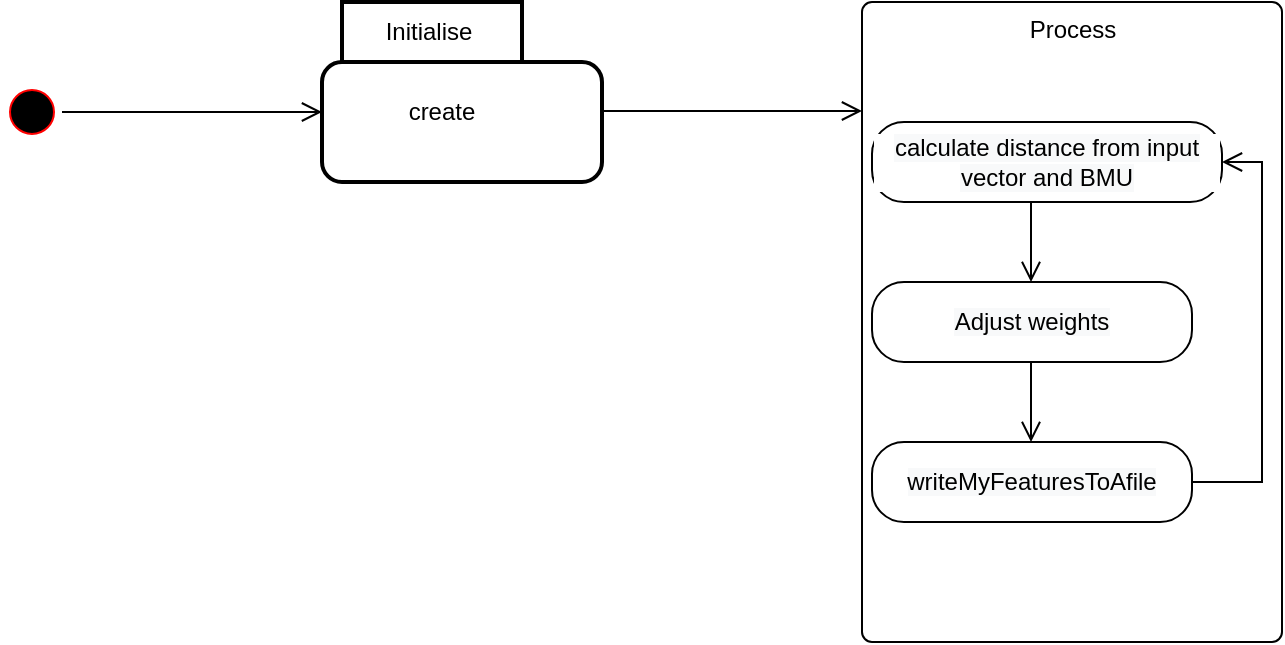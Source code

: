 <mxfile version="15.8.3" type="github">
  <diagram id="F2uZlvy4hfClbj3k6jfk" name="Page-1">
    <mxGraphModel dx="1038" dy="537" grid="1" gridSize="10" guides="1" tooltips="1" connect="1" arrows="1" fold="1" page="1" pageScale="1" pageWidth="827" pageHeight="1169" math="0" shadow="0">
      <root>
        <mxCell id="0" />
        <mxCell id="1" parent="0" />
        <mxCell id="PLTZG-wTLj4Dj8tcine4-10" value="Process" style="html=1;align=center;verticalAlign=top;rounded=1;absoluteArcSize=1;arcSize=10;dashed=0;labelBackgroundColor=default;fontColor=#000000;strokeColor=#000000;fillColor=#FFFFFF;" vertex="1" parent="1">
          <mxGeometry x="470" y="80" width="210" height="320" as="geometry" />
        </mxCell>
        <mxCell id="ESeuDQJYDt2gdoZuYAMs-1" value="" style="ellipse;html=1;shape=startState;fillColor=#000000;strokeColor=#ff0000;" parent="1" vertex="1">
          <mxGeometry x="40" y="120" width="30" height="30" as="geometry" />
        </mxCell>
        <mxCell id="ESeuDQJYDt2gdoZuYAMs-2" value="" style="edgeStyle=orthogonalEdgeStyle;html=1;verticalAlign=bottom;endArrow=open;endSize=8;strokeColor=#000000;rounded=0;" parent="1" source="ESeuDQJYDt2gdoZuYAMs-1" edge="1">
          <mxGeometry relative="1" as="geometry">
            <mxPoint x="200" y="135" as="targetPoint" />
          </mxGeometry>
        </mxCell>
        <mxCell id="ESeuDQJYDt2gdoZuYAMs-4" value="Initialise" style="shape=folder;align=center;verticalAlign=middle;fontStyle=0;tabWidth=100;tabHeight=30;tabPosition=left;html=1;boundedLbl=1;labelInHeader=1;rounded=1;absoluteArcSize=1;arcSize=10;strokeWidth=2;" parent="1" vertex="1">
          <mxGeometry x="200" y="80" width="140" height="90" as="geometry" />
        </mxCell>
        <mxCell id="ESeuDQJYDt2gdoZuYAMs-5" value="create" style="text;html=1;strokeColor=none;fillColor=none;align=center;verticalAlign=middle;whiteSpace=wrap;rounded=0;" parent="1" vertex="1">
          <mxGeometry x="230" y="120" width="60" height="30" as="geometry" />
        </mxCell>
        <mxCell id="ESeuDQJYDt2gdoZuYAMs-6" value="" style="edgeStyle=orthogonalEdgeStyle;html=1;verticalAlign=bottom;endArrow=open;endSize=8;strokeColor=#000000;rounded=0;" parent="1" edge="1">
          <mxGeometry relative="1" as="geometry">
            <mxPoint x="470" y="134.5" as="targetPoint" />
            <mxPoint x="340" y="134.5" as="sourcePoint" />
          </mxGeometry>
        </mxCell>
        <mxCell id="PLTZG-wTLj4Dj8tcine4-3" value="&lt;span style=&quot;background-color: rgb(248 , 249 , 250)&quot;&gt;calculate distance from input vector and BMU&lt;/span&gt;" style="rounded=1;whiteSpace=wrap;html=1;arcSize=40;fontColor=#000000;fillColor=#FFFFFF;strokeColor=#000000;labelBackgroundColor=default;" vertex="1" parent="1">
          <mxGeometry x="475" y="140" width="175" height="40" as="geometry" />
        </mxCell>
        <mxCell id="PLTZG-wTLj4Dj8tcine4-5" value="&lt;span style=&quot;background-color: rgb(248 , 249 , 250)&quot;&gt;Adjust weights&lt;/span&gt;" style="rounded=1;whiteSpace=wrap;html=1;arcSize=40;fontColor=#000000;fillColor=#FFFFFF;strokeColor=#000000;labelBackgroundColor=default;" vertex="1" parent="1">
          <mxGeometry x="475" y="220" width="160" height="40" as="geometry" />
        </mxCell>
        <mxCell id="PLTZG-wTLj4Dj8tcine4-6" value="&lt;span style=&quot;background-color: rgb(248 , 249 , 250)&quot;&gt;writeMyFeaturesToAfile&lt;/span&gt;" style="rounded=1;whiteSpace=wrap;html=1;arcSize=40;fontColor=#000000;fillColor=#FFFFFF;strokeColor=#000000;labelBackgroundColor=default;" vertex="1" parent="1">
          <mxGeometry x="475" y="300" width="160" height="40" as="geometry" />
        </mxCell>
        <mxCell id="PLTZG-wTLj4Dj8tcine4-7" value="" style="edgeStyle=orthogonalEdgeStyle;html=1;verticalAlign=bottom;endArrow=open;endSize=8;strokeColor=#000000;rounded=0;" edge="1" parent="1">
          <mxGeometry relative="1" as="geometry">
            <mxPoint x="554.5" y="220" as="targetPoint" />
            <mxPoint x="554.5" y="180" as="sourcePoint" />
            <Array as="points">
              <mxPoint x="554.5" y="220" />
            </Array>
          </mxGeometry>
        </mxCell>
        <mxCell id="PLTZG-wTLj4Dj8tcine4-8" value="" style="edgeStyle=orthogonalEdgeStyle;html=1;verticalAlign=bottom;endArrow=open;endSize=8;strokeColor=#000000;rounded=0;" edge="1" parent="1">
          <mxGeometry relative="1" as="geometry">
            <mxPoint x="554.5" y="300" as="targetPoint" />
            <mxPoint x="554.5" y="260" as="sourcePoint" />
            <Array as="points">
              <mxPoint x="554.5" y="300" />
            </Array>
          </mxGeometry>
        </mxCell>
        <mxCell id="PLTZG-wTLj4Dj8tcine4-9" value="" style="edgeStyle=orthogonalEdgeStyle;html=1;verticalAlign=bottom;endArrow=open;endSize=8;strokeColor=#000000;rounded=0;entryX=1;entryY=0.5;entryDx=0;entryDy=0;" edge="1" parent="1" target="PLTZG-wTLj4Dj8tcine4-3">
          <mxGeometry relative="1" as="geometry">
            <mxPoint x="635" y="360" as="targetPoint" />
            <mxPoint x="635" y="320" as="sourcePoint" />
            <Array as="points">
              <mxPoint x="670" y="320" />
              <mxPoint x="670" y="160" />
            </Array>
          </mxGeometry>
        </mxCell>
      </root>
    </mxGraphModel>
  </diagram>
</mxfile>
